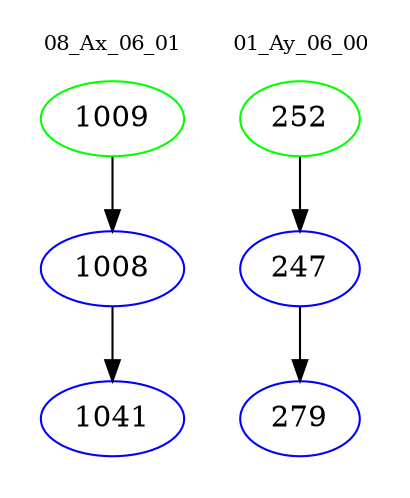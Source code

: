 digraph{
subgraph cluster_0 {
color = white
label = "08_Ax_06_01";
fontsize=10;
T0_1009 [label="1009", color="green"]
T0_1009 -> T0_1008 [color="black"]
T0_1008 [label="1008", color="blue"]
T0_1008 -> T0_1041 [color="black"]
T0_1041 [label="1041", color="blue"]
}
subgraph cluster_1 {
color = white
label = "01_Ay_06_00";
fontsize=10;
T1_252 [label="252", color="green"]
T1_252 -> T1_247 [color="black"]
T1_247 [label="247", color="blue"]
T1_247 -> T1_279 [color="black"]
T1_279 [label="279", color="blue"]
}
}
